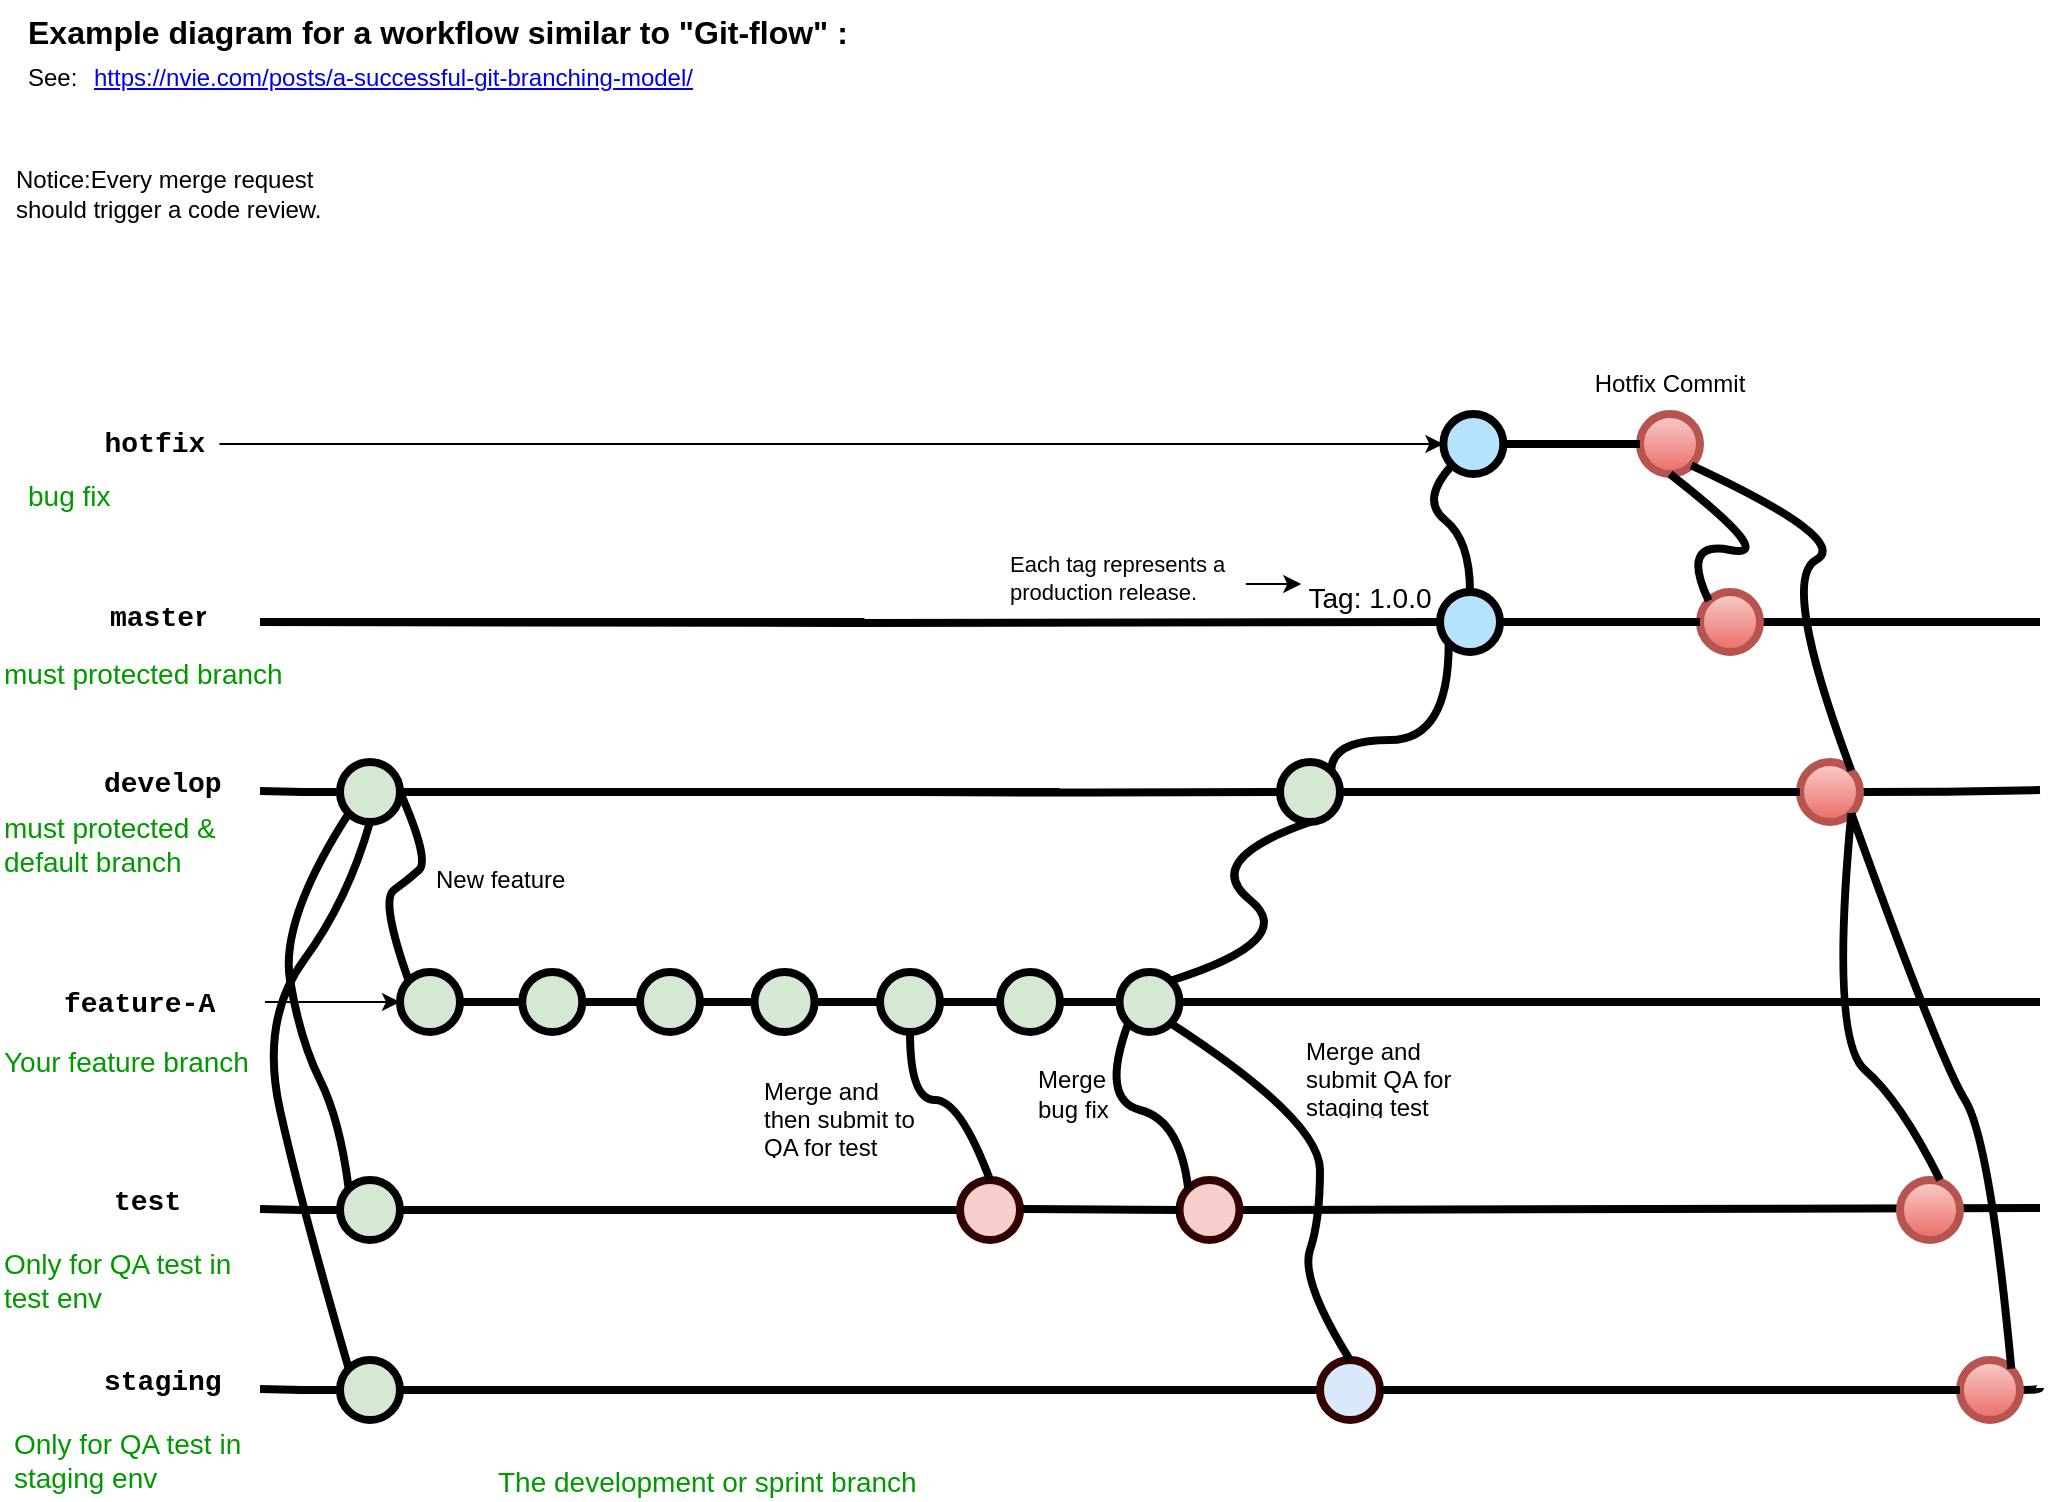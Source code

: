 <mxfile version="15.2.4" type="github">
  <diagram id="yPxyJZ8AM_hMuL3Unpa9" name="complex gitflow">
    <mxGraphModel dx="1377" dy="1564" grid="1" gridSize="10" guides="1" tooltips="1" connect="1" arrows="1" fold="1" page="1" pageScale="1" pageWidth="1100" pageHeight="850" math="0" shadow="0">
      <root>
        <mxCell id="0" />
        <mxCell id="1" parent="0" />
        <mxCell id="uWUnNED6HEl2aK5fdaIb-8" value="" style="edgeStyle=orthogonalEdgeStyle;rounded=0;html=1;jettySize=auto;orthogonalLoop=1;plain-blue;endArrow=none;endFill=0;strokeWidth=4;strokeColor=#000000;entryX=0;entryY=0.5;entryDx=0;entryDy=0;entryPerimeter=0;" parent="1" edge="1">
          <mxGeometry x="292.25" y="211" as="geometry">
            <mxPoint x="452.25" y="211" as="targetPoint" />
            <mxPoint x="150" y="211" as="sourcePoint" />
          </mxGeometry>
        </mxCell>
        <mxCell id="uWUnNED6HEl2aK5fdaIb-80" value="" style="edgeStyle=orthogonalEdgeStyle;curved=1;rounded=0;orthogonalLoop=1;jettySize=auto;html=1;endArrow=none;endFill=0;strokeWidth=4;startArrow=none;" parent="1" source="-v2cMw3LyEbhCpz4ICH8-104" edge="1">
          <mxGeometry relative="1" as="geometry">
            <mxPoint x="1040" y="211" as="targetPoint" />
          </mxGeometry>
        </mxCell>
        <mxCell id="uWUnNED6HEl2aK5fdaIb-11" value="" style="verticalLabelPosition=bottom;verticalAlign=top;html=1;strokeWidth=4;shape=mxgraph.flowchart.on-page_reference;plain-blue;gradientColor=none;strokeColor=#000000;fillColor=#B5E3FE;" parent="1" vertex="1">
          <mxGeometry x="740" y="196" width="30" height="30" as="geometry" />
        </mxCell>
        <mxCell id="uWUnNED6HEl2aK5fdaIb-12" value="" style="edgeStyle=orthogonalEdgeStyle;rounded=0;html=1;jettySize=auto;orthogonalLoop=1;strokeWidth=4;endArrow=none;endFill=0;startArrow=none;" parent="1" edge="1">
          <mxGeometry x="192.25" y="211" as="geometry">
            <mxPoint x="150" y="211" as="sourcePoint" />
            <mxPoint x="262.25" y="211" as="targetPoint" />
          </mxGeometry>
        </mxCell>
        <mxCell id="uWUnNED6HEl2aK5fdaIb-13" value="master" style="text;html=1;strokeColor=none;fillColor=none;align=center;verticalAlign=middle;whiteSpace=wrap;overflow=hidden;fontSize=14;fontStyle=1;fontFamily=Courier New;" parent="1" vertex="1">
          <mxGeometry x="73.63" y="188" width="50" height="42" as="geometry" />
        </mxCell>
        <mxCell id="uWUnNED6HEl2aK5fdaIb-14" style="edgeStyle=orthogonalEdgeStyle;curved=1;rounded=0;html=1;exitX=1;exitY=0.5;exitPerimeter=0;endArrow=none;endFill=0;jettySize=auto;orthogonalLoop=1;strokeWidth=4;fontSize=15;exitDx=0;exitDy=0;entryX=0;entryY=0.5;entryDx=0;entryDy=0;entryPerimeter=0;" parent="1" source="-v2cMw3LyEbhCpz4ICH8-7" edge="1">
          <mxGeometry relative="1" as="geometry">
            <mxPoint x="292.25" y="296" as="sourcePoint" />
            <mxPoint x="549.75" y="296" as="targetPoint" />
          </mxGeometry>
        </mxCell>
        <mxCell id="uWUnNED6HEl2aK5fdaIb-16" style="edgeStyle=orthogonalEdgeStyle;curved=1;rounded=0;html=1;exitX=1;exitY=0.5;exitPerimeter=0;entryX=0;entryY=0.5;entryPerimeter=0;endArrow=none;endFill=0;jettySize=auto;orthogonalLoop=1;strokeWidth=4;fontSize=15;entryDx=0;entryDy=0;" parent="1" target="uWUnNED6HEl2aK5fdaIb-104" edge="1">
          <mxGeometry relative="1" as="geometry">
            <mxPoint x="476.75" y="296" as="sourcePoint" />
            <mxPoint x="549.75" y="296" as="targetPoint" />
          </mxGeometry>
        </mxCell>
        <mxCell id="uWUnNED6HEl2aK5fdaIb-20" value="develop" style="text;html=1;strokeColor=none;fillColor=none;align=left;verticalAlign=middle;whiteSpace=wrap;overflow=hidden;fontSize=14;fontStyle=1;fontFamily=Courier New;" parent="1" vertex="1">
          <mxGeometry x="70" y="281" width="70" height="20" as="geometry" />
        </mxCell>
        <mxCell id="uWUnNED6HEl2aK5fdaIb-81" value="" style="edgeStyle=orthogonalEdgeStyle;rounded=0;orthogonalLoop=1;jettySize=auto;html=1;endArrow=none;endFill=0;strokeWidth=4;startArrow=none;" parent="1" source="-v2cMw3LyEbhCpz4ICH8-56" edge="1">
          <mxGeometry relative="1" as="geometry">
            <mxPoint x="1040" y="401" as="targetPoint" />
          </mxGeometry>
        </mxCell>
        <mxCell id="uWUnNED6HEl2aK5fdaIb-82" value="" style="verticalLabelPosition=bottom;verticalAlign=top;html=1;strokeWidth=4;shape=mxgraph.flowchart.on-page_reference;plain-purple;gradientColor=none;strokeColor=#000000;fillColor=#D5E8D4;" parent="1" vertex="1">
          <mxGeometry x="220" y="386" width="30" height="30" as="geometry" />
        </mxCell>
        <mxCell id="uWUnNED6HEl2aK5fdaIb-86" value="feature-A" style="text;html=1;strokeColor=none;fillColor=none;align=left;verticalAlign=middle;whiteSpace=wrap;overflow=hidden;fontSize=14;fontStyle=1;fontFamily=Courier New;" parent="1" vertex="1">
          <mxGeometry x="50" y="391" width="102.5" height="20" as="geometry" />
        </mxCell>
        <mxCell id="uWUnNED6HEl2aK5fdaIb-87" value="The development or sprint branch" style="text;html=1;strokeColor=none;fillColor=none;align=left;verticalAlign=middle;whiteSpace=wrap;overflow=hidden;fontSize=14;fontStyle=0;fontColor=#009900;" parent="1" vertex="1">
          <mxGeometry x="267.25" y="630" width="240" height="20" as="geometry" />
        </mxCell>
        <mxCell id="uWUnNED6HEl2aK5fdaIb-88" value="Your feature branch" style="text;html=1;strokeColor=none;fillColor=none;align=left;verticalAlign=middle;whiteSpace=wrap;overflow=hidden;fontSize=14;fontStyle=0;fontColor=#009900;" parent="1" vertex="1">
          <mxGeometry x="20" y="420" width="140" height="20" as="geometry" />
        </mxCell>
        <mxCell id="uWUnNED6HEl2aK5fdaIb-91" value="" style="endArrow=classic;html=1;strokeWidth=1;fontFamily=Courier New;fontColor=#009900;" parent="1" edge="1" source="uWUnNED6HEl2aK5fdaIb-86">
          <mxGeometry width="50" height="50" relative="1" as="geometry">
            <mxPoint x="306.75" y="454.5" as="sourcePoint" />
            <mxPoint x="220" y="401" as="targetPoint" />
          </mxGeometry>
        </mxCell>
        <mxCell id="uWUnNED6HEl2aK5fdaIb-107" value="" style="edgeStyle=orthogonalEdgeStyle;curved=1;rounded=0;orthogonalLoop=1;jettySize=auto;html=1;endArrow=none;endFill=0;strokeWidth=4;fontFamily=Courier New;fontColor=#009900;" parent="1" source="uWUnNED6HEl2aK5fdaIb-104" edge="1">
          <mxGeometry relative="1" as="geometry">
            <mxPoint x="786.75" y="296" as="targetPoint" />
          </mxGeometry>
        </mxCell>
        <mxCell id="fSnZ5vnYTslC5NarKmr_-9" value="" style="edgeStyle=orthogonalEdgeStyle;rounded=0;orthogonalLoop=1;jettySize=auto;html=1;fontSize=12;fontColor=#000000;entryX=0;entryY=0.5;entryDx=0;entryDy=0;" parent="1" source="fSnZ5vnYTslC5NarKmr_-8" edge="1">
          <mxGeometry relative="1" as="geometry">
            <mxPoint x="670.63" y="192" as="targetPoint" />
            <Array as="points">
              <mxPoint x="650.63" y="192" />
              <mxPoint x="650.63" y="192" />
            </Array>
          </mxGeometry>
        </mxCell>
        <mxCell id="fSnZ5vnYTslC5NarKmr_-8" value="&lt;span style=&quot;text-align: center; font-size: 11px;&quot;&gt;Each tag represents a production release.&lt;/span&gt;" style="text;html=1;strokeColor=none;fillColor=none;align=left;verticalAlign=middle;whiteSpace=wrap;overflow=hidden;fontSize=11;fontStyle=0;fontColor=#000000;" parent="1" vertex="1">
          <mxGeometry x="522.88" y="170" width="120" height="38" as="geometry" />
        </mxCell>
        <UserObject label="Example diagram for a workflow similar to &quot;Git-flow&quot; :" link="https://nvie.com/posts/a-successful-git-branching-model/" id="9hBKPDzoitwpIBdzFDQ7-2">
          <mxCell style="text;whiteSpace=wrap;html=1;fontStyle=1;fontSize=16;" parent="1" vertex="1">
            <mxGeometry x="32.25" y="-100" width="427.75" height="20" as="geometry" />
          </mxCell>
        </UserObject>
        <UserObject label="&lt;a href=&quot;https://nvie.com/posts/a-successful-git-branching-model/&quot;&gt;https://nvie.com/posts/a-successful-git-branching-model/&lt;/a&gt;" link="https://nvie.com/posts/a-successful-git-branching-model/" id="9hBKPDzoitwpIBdzFDQ7-3">
          <mxCell style="text;whiteSpace=wrap;html=1;" parent="1" vertex="1">
            <mxGeometry x="65" y="-75" width="355" height="20" as="geometry" />
          </mxCell>
        </UserObject>
        <UserObject label="See:" link="https://nvie.com/posts/a-successful-git-branching-model/" id="9hBKPDzoitwpIBdzFDQ7-7">
          <mxCell style="text;whiteSpace=wrap;html=1;" parent="1" vertex="1">
            <mxGeometry x="32.25" y="-75" width="32.75" height="20" as="geometry" />
          </mxCell>
        </UserObject>
        <mxCell id="9hBKPDzoitwpIBdzFDQ7-15" value="&lt;span style=&quot;text-align: center&quot;&gt;Notice:Every merge request should trigger a code review.&lt;br&gt;&lt;/span&gt;" style="text;html=1;strokeColor=none;fillColor=none;align=left;verticalAlign=middle;whiteSpace=wrap;overflow=hidden;fontSize=12;fontStyle=0;fontColor=#000000;" parent="1" vertex="1">
          <mxGeometry x="26.13" y="-44" width="167.75" height="81" as="geometry" />
        </mxCell>
        <mxCell id="9hBKPDzoitwpIBdzFDQ7-21" value="" style="edgeStyle=orthogonalEdgeStyle;rounded=0;orthogonalLoop=1;jettySize=auto;html=1;fontSize=15;endArrow=none;endFill=0;strokeWidth=4;entryX=0;entryY=0.5;entryDx=0;entryDy=0;entryPerimeter=0;" parent="1" target="uWUnNED6HEl2aK5fdaIb-11" edge="1">
          <mxGeometry relative="1" as="geometry">
            <mxPoint x="560.25" y="211" as="targetPoint" />
            <mxPoint x="150" y="211" as="sourcePoint" />
          </mxGeometry>
        </mxCell>
        <mxCell id="-v2cMw3LyEbhCpz4ICH8-1" value="must protected branch" style="text;html=1;strokeColor=none;fillColor=none;align=left;verticalAlign=middle;whiteSpace=wrap;overflow=hidden;fontSize=14;fontStyle=0;fontColor=#009900;" vertex="1" parent="1">
          <mxGeometry x="20" y="226" width="150" height="20" as="geometry" />
        </mxCell>
        <mxCell id="-v2cMw3LyEbhCpz4ICH8-3" value="must protected &amp;amp; default branch" style="text;html=1;strokeColor=none;fillColor=none;align=left;verticalAlign=middle;whiteSpace=wrap;overflow=hidden;fontSize=14;fontStyle=0;fontColor=#009900;" vertex="1" parent="1">
          <mxGeometry x="20" y="302" width="120" height="39" as="geometry" />
        </mxCell>
        <mxCell id="-v2cMw3LyEbhCpz4ICH8-7" value="" style="verticalLabelPosition=bottom;verticalAlign=top;html=1;strokeWidth=4;shape=mxgraph.flowchart.on-page_reference;plain-purple;gradientColor=none;strokeColor=#000000;fillColor=#D5E8D4;" vertex="1" parent="1">
          <mxGeometry x="190" y="281" width="30" height="30" as="geometry" />
        </mxCell>
        <mxCell id="-v2cMw3LyEbhCpz4ICH8-8" value="" style="edgeStyle=orthogonalEdgeStyle;rounded=0;html=1;jettySize=auto;orthogonalLoop=1;strokeWidth=4;endArrow=none;endFill=0;" edge="1" parent="1" target="-v2cMw3LyEbhCpz4ICH8-7">
          <mxGeometry x="192.25" y="295.5" as="geometry">
            <mxPoint x="150" y="295.5" as="sourcePoint" />
            <mxPoint x="262.25" y="295.5" as="targetPoint" />
          </mxGeometry>
        </mxCell>
        <mxCell id="-v2cMw3LyEbhCpz4ICH8-13" style="edgeStyle=orthogonalEdgeStyle;curved=1;rounded=0;html=1;exitX=1;exitY=0.5;exitPerimeter=0;endArrow=none;endFill=0;jettySize=auto;orthogonalLoop=1;strokeWidth=4;fontSize=15;exitDx=0;exitDy=0;entryX=0;entryY=0.5;entryDx=0;entryDy=0;entryPerimeter=0;" edge="1" parent="1" source="-v2cMw3LyEbhCpz4ICH8-23" target="-v2cMw3LyEbhCpz4ICH8-17">
          <mxGeometry relative="1" as="geometry">
            <mxPoint x="292.25" y="505" as="sourcePoint" />
            <mxPoint x="446.75" y="505" as="targetPoint" />
          </mxGeometry>
        </mxCell>
        <mxCell id="-v2cMw3LyEbhCpz4ICH8-15" style="edgeStyle=orthogonalEdgeStyle;curved=1;rounded=0;html=1;exitX=1;exitY=0.5;exitPerimeter=0;entryX=0;entryY=0.5;entryPerimeter=0;endArrow=none;endFill=0;jettySize=auto;orthogonalLoop=1;strokeWidth=4;fontSize=15;" edge="1" parent="1" target="-v2cMw3LyEbhCpz4ICH8-17">
          <mxGeometry relative="1" as="geometry">
            <mxPoint x="476.75" y="505" as="sourcePoint" />
          </mxGeometry>
        </mxCell>
        <mxCell id="-v2cMw3LyEbhCpz4ICH8-17" value="" style="verticalLabelPosition=bottom;verticalAlign=top;html=1;strokeWidth=4;shape=mxgraph.flowchart.on-page_reference;strokeColor=#330000;fillColor=#f8cecc;" vertex="1" parent="1">
          <mxGeometry x="500" y="490" width="30" height="30" as="geometry" />
        </mxCell>
        <mxCell id="-v2cMw3LyEbhCpz4ICH8-18" value="test" style="text;html=1;strokeColor=none;fillColor=none;align=left;verticalAlign=middle;whiteSpace=wrap;overflow=hidden;fontSize=14;fontStyle=1;fontFamily=Courier New;" vertex="1" parent="1">
          <mxGeometry x="75" y="490" width="70" height="20" as="geometry" />
        </mxCell>
        <mxCell id="-v2cMw3LyEbhCpz4ICH8-23" value="" style="verticalLabelPosition=bottom;verticalAlign=top;html=1;strokeWidth=4;shape=mxgraph.flowchart.on-page_reference;plain-purple;gradientColor=none;strokeColor=#000000;fillColor=#D5E8D4;" vertex="1" parent="1">
          <mxGeometry x="190" y="490" width="30" height="30" as="geometry" />
        </mxCell>
        <mxCell id="-v2cMw3LyEbhCpz4ICH8-24" value="" style="edgeStyle=orthogonalEdgeStyle;rounded=0;html=1;jettySize=auto;orthogonalLoop=1;strokeWidth=4;endArrow=none;endFill=0;" edge="1" parent="1" target="-v2cMw3LyEbhCpz4ICH8-23">
          <mxGeometry x="192.25" y="504.5" as="geometry">
            <mxPoint x="150" y="504.5" as="sourcePoint" />
            <mxPoint x="262.25" y="504.5" as="targetPoint" />
          </mxGeometry>
        </mxCell>
        <mxCell id="-v2cMw3LyEbhCpz4ICH8-25" style="edgeStyle=orthogonalEdgeStyle;curved=1;rounded=0;html=1;exitX=1;exitY=0.5;exitPerimeter=0;endArrow=none;endFill=0;jettySize=auto;orthogonalLoop=1;strokeWidth=4;fontSize=15;exitDx=0;exitDy=0;" edge="1" parent="1" source="-v2cMw3LyEbhCpz4ICH8-35" target="-v2cMw3LyEbhCpz4ICH8-29">
          <mxGeometry relative="1" as="geometry">
            <mxPoint x="292.25" y="595" as="sourcePoint" />
            <mxPoint x="446.75" y="595" as="targetPoint" />
          </mxGeometry>
        </mxCell>
        <mxCell id="-v2cMw3LyEbhCpz4ICH8-30" value="staging" style="text;html=1;strokeColor=none;fillColor=none;align=left;verticalAlign=middle;whiteSpace=wrap;overflow=hidden;fontSize=14;fontStyle=1;fontFamily=Courier New;" vertex="1" parent="1">
          <mxGeometry x="70" y="580" width="70" height="20" as="geometry" />
        </mxCell>
        <mxCell id="-v2cMw3LyEbhCpz4ICH8-35" value="" style="verticalLabelPosition=bottom;verticalAlign=top;html=1;strokeWidth=4;shape=mxgraph.flowchart.on-page_reference;plain-purple;gradientColor=none;strokeColor=#000000;fillColor=#D5E8D4;" vertex="1" parent="1">
          <mxGeometry x="190" y="580" width="30" height="30" as="geometry" />
        </mxCell>
        <mxCell id="-v2cMw3LyEbhCpz4ICH8-36" value="" style="edgeStyle=orthogonalEdgeStyle;rounded=0;html=1;jettySize=auto;orthogonalLoop=1;strokeWidth=4;endArrow=none;endFill=0;" edge="1" parent="1" target="-v2cMw3LyEbhCpz4ICH8-35">
          <mxGeometry x="192.25" y="594.5" as="geometry">
            <mxPoint x="150" y="594.5" as="sourcePoint" />
            <mxPoint x="262.25" y="594.5" as="targetPoint" />
          </mxGeometry>
        </mxCell>
        <mxCell id="-v2cMw3LyEbhCpz4ICH8-37" value="" style="verticalLabelPosition=bottom;verticalAlign=top;html=1;strokeWidth=4;shape=mxgraph.flowchart.on-page_reference;plain-purple;gradientColor=none;strokeColor=#000000;fillColor=#D5E8D4;" vertex="1" parent="1">
          <mxGeometry x="281.13" y="386" width="30" height="30" as="geometry" />
        </mxCell>
        <mxCell id="-v2cMw3LyEbhCpz4ICH8-38" value="" style="edgeStyle=orthogonalEdgeStyle;rounded=0;orthogonalLoop=1;jettySize=auto;html=1;endArrow=none;endFill=0;strokeWidth=4;" edge="1" parent="1" source="uWUnNED6HEl2aK5fdaIb-82" target="-v2cMw3LyEbhCpz4ICH8-37">
          <mxGeometry relative="1" as="geometry">
            <mxPoint x="250" y="401" as="sourcePoint" />
            <mxPoint x="626.8" y="440" as="targetPoint" />
          </mxGeometry>
        </mxCell>
        <mxCell id="uWUnNED6HEl2aK5fdaIb-69" value="" style="verticalLabelPosition=bottom;verticalAlign=top;html=1;strokeWidth=4;shape=mxgraph.flowchart.on-page_reference;plain-purple;gradientColor=none;strokeColor=#000000;fillColor=#D5E8D4;" parent="1" vertex="1">
          <mxGeometry x="340" y="386" width="30" height="30" as="geometry" />
        </mxCell>
        <mxCell id="-v2cMw3LyEbhCpz4ICH8-39" value="" style="edgeStyle=orthogonalEdgeStyle;rounded=0;orthogonalLoop=1;jettySize=auto;html=1;endArrow=none;endFill=0;strokeWidth=4;startArrow=none;" edge="1" parent="1" source="-v2cMw3LyEbhCpz4ICH8-37" target="uWUnNED6HEl2aK5fdaIb-69">
          <mxGeometry relative="1" as="geometry">
            <mxPoint x="311.13" y="401" as="sourcePoint" />
            <mxPoint x="626.8" y="440" as="targetPoint" />
          </mxGeometry>
        </mxCell>
        <mxCell id="uWUnNED6HEl2aK5fdaIb-70" value="" style="verticalLabelPosition=bottom;verticalAlign=top;html=1;strokeWidth=4;shape=mxgraph.flowchart.on-page_reference;plain-purple;gradientColor=none;strokeColor=#000000;fillColor=#D5E8D4;" parent="1" vertex="1">
          <mxGeometry x="397.25" y="386" width="30" height="30" as="geometry" />
        </mxCell>
        <mxCell id="-v2cMw3LyEbhCpz4ICH8-40" value="" style="edgeStyle=orthogonalEdgeStyle;rounded=0;orthogonalLoop=1;jettySize=auto;html=1;endArrow=none;endFill=0;strokeWidth=4;startArrow=none;" edge="1" parent="1" source="uWUnNED6HEl2aK5fdaIb-69" target="uWUnNED6HEl2aK5fdaIb-70">
          <mxGeometry relative="1" as="geometry">
            <mxPoint x="370" y="401" as="sourcePoint" />
            <mxPoint x="626.8" y="440" as="targetPoint" />
          </mxGeometry>
        </mxCell>
        <mxCell id="-v2cMw3LyEbhCpz4ICH8-41" value="" style="verticalLabelPosition=bottom;verticalAlign=top;html=1;strokeWidth=4;shape=mxgraph.flowchart.on-page_reference;plain-purple;gradientColor=none;strokeColor=#000000;fillColor=#D5E8D4;" vertex="1" parent="1">
          <mxGeometry x="460" y="386" width="30" height="30" as="geometry" />
        </mxCell>
        <mxCell id="-v2cMw3LyEbhCpz4ICH8-42" value="" style="edgeStyle=orthogonalEdgeStyle;rounded=0;orthogonalLoop=1;jettySize=auto;html=1;endArrow=none;endFill=0;strokeWidth=4;startArrow=none;" edge="1" parent="1" source="uWUnNED6HEl2aK5fdaIb-70" target="-v2cMw3LyEbhCpz4ICH8-41">
          <mxGeometry relative="1" as="geometry">
            <mxPoint x="427.25" y="401" as="sourcePoint" />
            <mxPoint x="626.8" y="440" as="targetPoint" />
          </mxGeometry>
        </mxCell>
        <mxCell id="-v2cMw3LyEbhCpz4ICH8-43" value="Only for QA test in &lt;br&gt;test env&amp;nbsp;" style="text;html=1;strokeColor=none;fillColor=none;align=left;verticalAlign=middle;whiteSpace=wrap;overflow=hidden;fontSize=14;fontStyle=0;fontColor=#009900;" vertex="1" parent="1">
          <mxGeometry x="20" y="520" width="120" height="40" as="geometry" />
        </mxCell>
        <mxCell id="-v2cMw3LyEbhCpz4ICH8-44" value="Only for QA test in &lt;br&gt;staging env&amp;nbsp;" style="text;html=1;strokeColor=none;fillColor=none;align=left;verticalAlign=middle;whiteSpace=wrap;overflow=hidden;fontSize=14;fontStyle=0;fontColor=#009900;" vertex="1" parent="1">
          <mxGeometry x="25" y="610" width="120" height="40" as="geometry" />
        </mxCell>
        <mxCell id="-v2cMw3LyEbhCpz4ICH8-46" value="&lt;span style=&quot;text-align: center&quot;&gt;Merge and then submit to QA for test&lt;br&gt;&lt;/span&gt;" style="text;html=1;strokeColor=none;fillColor=none;align=left;verticalAlign=middle;whiteSpace=wrap;overflow=hidden;fontSize=12;fontStyle=0;fontColor=#000000;" vertex="1" parent="1">
          <mxGeometry x="400" y="436" width="82.25" height="44" as="geometry" />
        </mxCell>
        <mxCell id="-v2cMw3LyEbhCpz4ICH8-49" value="" style="curved=1;endArrow=none;html=1;strokeWidth=4;exitX=0.5;exitY=1;exitDx=0;exitDy=0;exitPerimeter=0;entryX=0.145;entryY=0.145;entryDx=0;entryDy=0;entryPerimeter=0;endFill=0;" edge="1" parent="1" source="-v2cMw3LyEbhCpz4ICH8-7" target="-v2cMw3LyEbhCpz4ICH8-35">
          <mxGeometry width="50" height="50" relative="1" as="geometry">
            <mxPoint x="520" y="430" as="sourcePoint" />
            <mxPoint x="570" y="380" as="targetPoint" />
            <Array as="points">
              <mxPoint x="194" y="350" />
              <mxPoint x="150" y="410" />
              <mxPoint x="170" y="500" />
            </Array>
          </mxGeometry>
        </mxCell>
        <mxCell id="-v2cMw3LyEbhCpz4ICH8-50" value="" style="curved=1;endArrow=none;html=1;strokeWidth=4;exitX=0.145;exitY=0.855;exitDx=0;exitDy=0;exitPerimeter=0;entryX=0.145;entryY=0.145;entryDx=0;entryDy=0;entryPerimeter=0;endFill=0;" edge="1" parent="1" source="-v2cMw3LyEbhCpz4ICH8-7" target="-v2cMw3LyEbhCpz4ICH8-23">
          <mxGeometry width="50" height="50" relative="1" as="geometry">
            <mxPoint x="207.5" y="216.65" as="sourcePoint" />
            <mxPoint x="196.85" y="490.0" as="targetPoint" />
            <Array as="points">
              <mxPoint x="160" y="360" />
              <mxPoint x="170" y="420" />
              <mxPoint x="190" y="460" />
            </Array>
          </mxGeometry>
        </mxCell>
        <mxCell id="-v2cMw3LyEbhCpz4ICH8-51" value="" style="curved=1;endArrow=none;html=1;strokeWidth=4;exitX=1;exitY=0.5;exitDx=0;exitDy=0;exitPerimeter=0;entryX=0.145;entryY=0.145;entryDx=0;entryDy=0;entryPerimeter=0;endFill=0;" edge="1" parent="1" source="-v2cMw3LyEbhCpz4ICH8-7" target="uWUnNED6HEl2aK5fdaIb-82">
          <mxGeometry width="50" height="50" relative="1" as="geometry">
            <mxPoint x="204.35" y="316.65" as="sourcePoint" />
            <mxPoint x="204.35" y="504.35" as="targetPoint" />
            <Array as="points">
              <mxPoint x="235" y="330" />
              <mxPoint x="224" y="340" />
              <mxPoint x="210" y="350" />
            </Array>
          </mxGeometry>
        </mxCell>
        <mxCell id="-v2cMw3LyEbhCpz4ICH8-52" value="&lt;span style=&quot;text-align: center&quot;&gt;New feature&lt;br&gt;&lt;/span&gt;" style="text;html=1;strokeColor=none;fillColor=none;align=left;verticalAlign=middle;whiteSpace=wrap;overflow=hidden;fontSize=12;fontStyle=0;fontColor=#000000;" vertex="1" parent="1">
          <mxGeometry x="236.13" y="318" width="82.25" height="44" as="geometry" />
        </mxCell>
        <mxCell id="-v2cMw3LyEbhCpz4ICH8-53" value="" style="verticalLabelPosition=bottom;verticalAlign=top;html=1;strokeWidth=4;shape=mxgraph.flowchart.on-page_reference;plain-purple;gradientColor=none;strokeColor=#000000;fillColor=#D5E8D4;" vertex="1" parent="1">
          <mxGeometry x="520" y="386" width="30" height="30" as="geometry" />
        </mxCell>
        <mxCell id="-v2cMw3LyEbhCpz4ICH8-54" value="" style="edgeStyle=orthogonalEdgeStyle;rounded=0;orthogonalLoop=1;jettySize=auto;html=1;endArrow=none;endFill=0;strokeWidth=4;startArrow=none;" edge="1" parent="1" source="-v2cMw3LyEbhCpz4ICH8-41" target="-v2cMw3LyEbhCpz4ICH8-53">
          <mxGeometry relative="1" as="geometry">
            <mxPoint x="490" y="401" as="sourcePoint" />
            <mxPoint x="626.8" y="440" as="targetPoint" />
          </mxGeometry>
        </mxCell>
        <mxCell id="-v2cMw3LyEbhCpz4ICH8-56" value="" style="verticalLabelPosition=bottom;verticalAlign=top;html=1;strokeWidth=4;shape=mxgraph.flowchart.on-page_reference;plain-purple;gradientColor=none;strokeColor=#000000;fillColor=#D5E8D4;" vertex="1" parent="1">
          <mxGeometry x="579.75" y="386" width="30" height="30" as="geometry" />
        </mxCell>
        <mxCell id="-v2cMw3LyEbhCpz4ICH8-57" value="" style="edgeStyle=orthogonalEdgeStyle;rounded=0;orthogonalLoop=1;jettySize=auto;html=1;endArrow=none;endFill=0;strokeWidth=4;startArrow=none;" edge="1" parent="1" source="-v2cMw3LyEbhCpz4ICH8-53" target="-v2cMw3LyEbhCpz4ICH8-56">
          <mxGeometry relative="1" as="geometry">
            <mxPoint x="550" y="401" as="sourcePoint" />
            <mxPoint x="827.3" y="470" as="targetPoint" />
          </mxGeometry>
        </mxCell>
        <mxCell id="-v2cMw3LyEbhCpz4ICH8-60" style="edgeStyle=orthogonalEdgeStyle;curved=1;rounded=0;html=1;exitX=1;exitY=0.5;exitPerimeter=0;endArrow=none;endFill=0;jettySize=auto;orthogonalLoop=1;strokeWidth=4;fontSize=15;exitDx=0;exitDy=0;startArrow=none;" edge="1" parent="1" source="-v2cMw3LyEbhCpz4ICH8-61">
          <mxGeometry relative="1" as="geometry">
            <mxPoint x="531.5" y="504.5" as="sourcePoint" />
            <mxPoint x="1040" y="504" as="targetPoint" />
          </mxGeometry>
        </mxCell>
        <mxCell id="-v2cMw3LyEbhCpz4ICH8-61" value="" style="verticalLabelPosition=bottom;verticalAlign=top;html=1;strokeWidth=4;shape=mxgraph.flowchart.on-page_reference;strokeColor=#330000;fillColor=#f8cecc;" vertex="1" parent="1">
          <mxGeometry x="609.75" y="490" width="30" height="30" as="geometry" />
        </mxCell>
        <mxCell id="-v2cMw3LyEbhCpz4ICH8-62" value="" style="edgeStyle=orthogonalEdgeStyle;curved=1;rounded=0;html=1;exitX=1;exitY=0.5;exitPerimeter=0;endArrow=none;endFill=0;jettySize=auto;orthogonalLoop=1;strokeWidth=4;fontSize=15;exitDx=0;exitDy=0;entryX=0;entryY=0.5;entryDx=0;entryDy=0;entryPerimeter=0;" edge="1" parent="1" target="-v2cMw3LyEbhCpz4ICH8-61">
          <mxGeometry relative="1" as="geometry">
            <mxPoint x="531.5" y="504.5" as="sourcePoint" />
            <mxPoint x="861.25" y="504.5" as="targetPoint" />
          </mxGeometry>
        </mxCell>
        <mxCell id="-v2cMw3LyEbhCpz4ICH8-64" value="" style="curved=1;endArrow=none;html=1;strokeWidth=4;exitX=0.5;exitY=1;exitDx=0;exitDy=0;exitPerimeter=0;entryX=0.5;entryY=0;entryDx=0;entryDy=0;entryPerimeter=0;endFill=0;" edge="1" parent="1" source="-v2cMw3LyEbhCpz4ICH8-41" target="-v2cMw3LyEbhCpz4ICH8-17">
          <mxGeometry width="50" height="50" relative="1" as="geometry">
            <mxPoint x="230" y="306" as="sourcePoint" />
            <mxPoint x="520" y="500" as="targetPoint" />
            <Array as="points">
              <mxPoint x="475" y="450" />
              <mxPoint x="500" y="450" />
            </Array>
          </mxGeometry>
        </mxCell>
        <mxCell id="-v2cMw3LyEbhCpz4ICH8-66" value="" style="curved=1;endArrow=none;html=1;strokeWidth=4;exitX=0.145;exitY=0.855;exitDx=0;exitDy=0;exitPerimeter=0;entryX=0.145;entryY=0.145;entryDx=0;entryDy=0;entryPerimeter=0;endFill=0;" edge="1" parent="1" source="-v2cMw3LyEbhCpz4ICH8-56" target="-v2cMw3LyEbhCpz4ICH8-61">
          <mxGeometry width="50" height="50" relative="1" as="geometry">
            <mxPoint x="485" y="426" as="sourcePoint" />
            <mxPoint x="525" y="500" as="targetPoint" />
            <Array as="points">
              <mxPoint x="570" y="450" />
              <mxPoint x="610" y="460" />
            </Array>
          </mxGeometry>
        </mxCell>
        <mxCell id="-v2cMw3LyEbhCpz4ICH8-67" value="&lt;span style=&quot;text-align: center&quot;&gt;Merge bug fix&lt;br&gt;&lt;/span&gt;" style="text;html=1;strokeColor=none;fillColor=none;align=left;verticalAlign=middle;whiteSpace=wrap;overflow=hidden;fontSize=12;fontStyle=0;fontColor=#000000;" vertex="1" parent="1">
          <mxGeometry x="537.25" y="425" width="42.5" height="44" as="geometry" />
        </mxCell>
        <mxCell id="-v2cMw3LyEbhCpz4ICH8-72" style="edgeStyle=orthogonalEdgeStyle;curved=1;rounded=0;html=1;exitX=1;exitY=0.5;exitPerimeter=0;endArrow=none;endFill=0;jettySize=auto;orthogonalLoop=1;strokeWidth=4;fontSize=15;exitDx=0;exitDy=0;startArrow=none;" edge="1" parent="1" source="-v2cMw3LyEbhCpz4ICH8-110">
          <mxGeometry relative="1" as="geometry">
            <mxPoint x="579.75" y="594.5" as="sourcePoint" />
            <mxPoint x="1040" y="594" as="targetPoint" />
          </mxGeometry>
        </mxCell>
        <mxCell id="-v2cMw3LyEbhCpz4ICH8-29" value="" style="verticalLabelPosition=bottom;verticalAlign=top;html=1;strokeWidth=4;shape=mxgraph.flowchart.on-page_reference;strokeColor=#330000;fillColor=#dae8fc;" vertex="1" parent="1">
          <mxGeometry x="680" y="580" width="30" height="30" as="geometry" />
        </mxCell>
        <mxCell id="-v2cMw3LyEbhCpz4ICH8-74" value="" style="curved=1;endArrow=none;html=1;strokeWidth=4;exitX=0.855;exitY=0.855;exitDx=0;exitDy=0;exitPerimeter=0;entryX=0.5;entryY=0;entryDx=0;entryDy=0;entryPerimeter=0;endFill=0;" edge="1" parent="1" source="-v2cMw3LyEbhCpz4ICH8-56" target="-v2cMw3LyEbhCpz4ICH8-29">
          <mxGeometry width="50" height="50" relative="1" as="geometry">
            <mxPoint x="594.1" y="421.65" as="sourcePoint" />
            <mxPoint x="624.1" y="504.35" as="targetPoint" />
            <Array as="points">
              <mxPoint x="680" y="460" />
              <mxPoint x="680" y="510" />
              <mxPoint x="670" y="540" />
            </Array>
          </mxGeometry>
        </mxCell>
        <mxCell id="-v2cMw3LyEbhCpz4ICH8-75" value="&lt;span style=&quot;text-align: center&quot;&gt;Merge and submit QA for staging test&lt;br&gt;&lt;/span&gt;" style="text;html=1;strokeColor=none;fillColor=none;align=left;verticalAlign=middle;whiteSpace=wrap;overflow=hidden;fontSize=12;fontStyle=0;fontColor=#000000;" vertex="1" parent="1">
          <mxGeometry x="670.63" y="416" width="82.25" height="44" as="geometry" />
        </mxCell>
        <mxCell id="-v2cMw3LyEbhCpz4ICH8-80" value="" style="edgeStyle=orthogonalEdgeStyle;curved=1;rounded=0;orthogonalLoop=1;jettySize=auto;html=1;endArrow=none;endFill=0;strokeWidth=4;startArrow=none;" edge="1" parent="1" source="-v2cMw3LyEbhCpz4ICH8-107">
          <mxGeometry relative="1" as="geometry">
            <mxPoint x="1040" y="295" as="targetPoint" />
            <mxPoint x="580" y="295.5" as="sourcePoint" />
          </mxGeometry>
        </mxCell>
        <mxCell id="uWUnNED6HEl2aK5fdaIb-104" value="" style="verticalLabelPosition=bottom;verticalAlign=top;html=1;strokeWidth=4;shape=mxgraph.flowchart.on-page_reference;plain-purple;gradientColor=none;strokeColor=#000000;fillColor=#D5E8D4;" parent="1" vertex="1">
          <mxGeometry x="660" y="281" width="30" height="30" as="geometry" />
        </mxCell>
        <mxCell id="-v2cMw3LyEbhCpz4ICH8-82" value="" style="curved=1;endArrow=none;html=1;strokeWidth=4;exitX=0.855;exitY=0.145;exitDx=0;exitDy=0;exitPerimeter=0;entryX=0.5;entryY=1;entryDx=0;entryDy=0;entryPerimeter=0;endFill=0;" edge="1" parent="1" source="-v2cMw3LyEbhCpz4ICH8-56" target="uWUnNED6HEl2aK5fdaIb-104">
          <mxGeometry width="50" height="50" relative="1" as="geometry">
            <mxPoint x="609.75" y="311.0" as="sourcePoint" />
            <mxPoint x="639.75" y="393.7" as="targetPoint" />
            <Array as="points">
              <mxPoint x="670" y="370" />
              <mxPoint x="620" y="330" />
            </Array>
          </mxGeometry>
        </mxCell>
        <mxCell id="-v2cMw3LyEbhCpz4ICH8-84" value="Tag: 1.0.0" style="text;html=1;strokeColor=none;fillColor=none;align=center;verticalAlign=middle;whiteSpace=wrap;overflow=hidden;fontSize=14;" vertex="1" parent="1">
          <mxGeometry x="670" y="188" width="70" height="20" as="geometry" />
        </mxCell>
        <mxCell id="-v2cMw3LyEbhCpz4ICH8-85" style="edgeStyle=orthogonalEdgeStyle;curved=1;rounded=0;orthogonalLoop=1;jettySize=auto;html=1;entryX=0.145;entryY=0.855;entryDx=0;entryDy=0;entryPerimeter=0;endArrow=none;endFill=0;strokeWidth=4;fontFamily=Courier New;fontColor=#009900;exitX=0.855;exitY=0.145;exitDx=0;exitDy=0;exitPerimeter=0;" edge="1" parent="1" source="uWUnNED6HEl2aK5fdaIb-104" target="uWUnNED6HEl2aK5fdaIb-11">
          <mxGeometry relative="1" as="geometry">
            <mxPoint x="680" y="295" as="sourcePoint" />
            <mxPoint x="733.98" y="210" as="targetPoint" />
            <Array as="points">
              <mxPoint x="686" y="270" />
              <mxPoint x="744" y="270" />
            </Array>
          </mxGeometry>
        </mxCell>
        <mxCell id="-v2cMw3LyEbhCpz4ICH8-88" value="Hotfix Commit" style="text;html=1;strokeColor=none;fillColor=none;align=center;verticalAlign=middle;whiteSpace=wrap;overflow=hidden;" vertex="1" parent="1">
          <mxGeometry x="815" y="77" width="80" height="30" as="geometry" />
        </mxCell>
        <mxCell id="-v2cMw3LyEbhCpz4ICH8-91" value="" style="verticalLabelPosition=bottom;verticalAlign=top;html=1;strokeWidth=4;shape=mxgraph.flowchart.on-page_reference;plain-blue;gradientColor=none;strokeColor=#000000;fillColor=#B5E3FE;" vertex="1" parent="1">
          <mxGeometry x="741.68" y="107" width="30" height="30" as="geometry" />
        </mxCell>
        <mxCell id="-v2cMw3LyEbhCpz4ICH8-122" value="" style="edgeStyle=orthogonalEdgeStyle;rounded=0;orthogonalLoop=1;jettySize=auto;html=1;endArrow=classic;endFill=1;strokeWidth=1;entryX=0;entryY=0.5;entryDx=0;entryDy=0;entryPerimeter=0;" edge="1" parent="1" source="-v2cMw3LyEbhCpz4ICH8-93" target="-v2cMw3LyEbhCpz4ICH8-91">
          <mxGeometry relative="1" as="geometry">
            <Array as="points">
              <mxPoint x="130" y="122" />
            </Array>
          </mxGeometry>
        </mxCell>
        <mxCell id="-v2cMw3LyEbhCpz4ICH8-93" value="hotfix" style="text;html=1;strokeColor=none;fillColor=none;align=center;verticalAlign=middle;whiteSpace=wrap;overflow=hidden;fontSize=14;fontStyle=1;fontFamily=Courier New;" vertex="1" parent="1">
          <mxGeometry x="65" y="101" width="64.69" height="42" as="geometry" />
        </mxCell>
        <mxCell id="-v2cMw3LyEbhCpz4ICH8-99" value="" style="verticalLabelPosition=bottom;verticalAlign=top;html=1;strokeWidth=4;shape=mxgraph.flowchart.on-page_reference;plain-blue;gradientColor=#EA6B66;strokeColor=#B85450;fillColor=#F8CECC;" vertex="1" parent="1">
          <mxGeometry x="840" y="107" width="30" height="30" as="geometry" />
        </mxCell>
        <mxCell id="-v2cMw3LyEbhCpz4ICH8-102" value="" style="edgeStyle=orthogonalEdgeStyle;curved=1;rounded=0;orthogonalLoop=1;jettySize=auto;html=1;endArrow=none;endFill=0;strokeWidth=4;" edge="1" parent="1" source="-v2cMw3LyEbhCpz4ICH8-91" target="-v2cMw3LyEbhCpz4ICH8-99">
          <mxGeometry relative="1" as="geometry">
            <mxPoint x="1041.68" y="122" as="targetPoint" />
            <mxPoint x="771.68" y="122" as="sourcePoint" />
          </mxGeometry>
        </mxCell>
        <mxCell id="-v2cMw3LyEbhCpz4ICH8-103" value="bug fix" style="text;html=1;strokeColor=none;fillColor=none;align=left;verticalAlign=middle;whiteSpace=wrap;overflow=hidden;fontSize=14;fontStyle=0;fontColor=#009900;" vertex="1" parent="1">
          <mxGeometry x="32.25" y="137" width="65" height="20" as="geometry" />
        </mxCell>
        <mxCell id="-v2cMw3LyEbhCpz4ICH8-104" value="" style="verticalLabelPosition=bottom;verticalAlign=top;html=1;strokeWidth=4;shape=mxgraph.flowchart.on-page_reference;plain-blue;gradientColor=#EA6B66;strokeColor=#B85450;fillColor=#F8CECC;" vertex="1" parent="1">
          <mxGeometry x="870" y="196" width="30" height="30" as="geometry" />
        </mxCell>
        <mxCell id="-v2cMw3LyEbhCpz4ICH8-106" value="" style="edgeStyle=orthogonalEdgeStyle;curved=1;rounded=0;orthogonalLoop=1;jettySize=auto;html=1;endArrow=none;endFill=0;strokeWidth=4;" edge="1" parent="1" source="uWUnNED6HEl2aK5fdaIb-11" target="-v2cMw3LyEbhCpz4ICH8-104">
          <mxGeometry relative="1" as="geometry">
            <mxPoint x="1040" y="211" as="targetPoint" />
            <mxPoint x="770" y="211" as="sourcePoint" />
          </mxGeometry>
        </mxCell>
        <mxCell id="-v2cMw3LyEbhCpz4ICH8-107" value="" style="verticalLabelPosition=bottom;verticalAlign=top;html=1;strokeWidth=4;shape=mxgraph.flowchart.on-page_reference;plain-blue;gradientColor=#EA6B66;strokeColor=#B85450;fillColor=#F8CECC;" vertex="1" parent="1">
          <mxGeometry x="920" y="281" width="30" height="30" as="geometry" />
        </mxCell>
        <mxCell id="-v2cMw3LyEbhCpz4ICH8-108" value="" style="edgeStyle=orthogonalEdgeStyle;curved=1;rounded=0;orthogonalLoop=1;jettySize=auto;html=1;endArrow=none;endFill=0;strokeWidth=4;startArrow=none;" edge="1" parent="1" source="uWUnNED6HEl2aK5fdaIb-104" target="-v2cMw3LyEbhCpz4ICH8-107">
          <mxGeometry relative="1" as="geometry">
            <mxPoint x="1040" y="295" as="targetPoint" />
            <mxPoint x="690" y="296" as="sourcePoint" />
          </mxGeometry>
        </mxCell>
        <mxCell id="-v2cMw3LyEbhCpz4ICH8-109" value="" style="verticalLabelPosition=bottom;verticalAlign=top;html=1;strokeWidth=4;shape=mxgraph.flowchart.on-page_reference;plain-blue;gradientColor=#EA6B66;strokeColor=#B85450;fillColor=#F8CECC;" vertex="1" parent="1">
          <mxGeometry x="970" y="490" width="30" height="30" as="geometry" />
        </mxCell>
        <mxCell id="-v2cMw3LyEbhCpz4ICH8-110" value="" style="verticalLabelPosition=bottom;verticalAlign=top;html=1;strokeWidth=4;shape=mxgraph.flowchart.on-page_reference;plain-blue;gradientColor=#EA6B66;strokeColor=#B85450;fillColor=#F8CECC;" vertex="1" parent="1">
          <mxGeometry x="1000" y="580" width="30" height="30" as="geometry" />
        </mxCell>
        <mxCell id="-v2cMw3LyEbhCpz4ICH8-111" value="" style="edgeStyle=orthogonalEdgeStyle;curved=1;rounded=0;html=1;exitX=1;exitY=0.5;exitPerimeter=0;endArrow=none;endFill=0;jettySize=auto;orthogonalLoop=1;strokeWidth=4;fontSize=15;exitDx=0;exitDy=0;startArrow=none;" edge="1" parent="1" source="-v2cMw3LyEbhCpz4ICH8-29" target="-v2cMw3LyEbhCpz4ICH8-110">
          <mxGeometry relative="1" as="geometry">
            <mxPoint x="710" y="595" as="sourcePoint" />
            <mxPoint x="1040" y="594" as="targetPoint" />
          </mxGeometry>
        </mxCell>
        <mxCell id="-v2cMw3LyEbhCpz4ICH8-114" value="" style="curved=1;endArrow=none;html=1;strokeWidth=4;exitX=0.5;exitY=0;exitDx=0;exitDy=0;exitPerimeter=0;entryX=0.145;entryY=0.855;entryDx=0;entryDy=0;entryPerimeter=0;endFill=0;" edge="1" parent="1" source="uWUnNED6HEl2aK5fdaIb-11" target="-v2cMw3LyEbhCpz4ICH8-91">
          <mxGeometry width="50" height="50" relative="1" as="geometry">
            <mxPoint x="752.88" y="188.0" as="sourcePoint" />
            <mxPoint x="822.48" y="108.65" as="targetPoint" />
            <Array as="points">
              <mxPoint x="755" y="170" />
              <mxPoint x="730" y="150" />
            </Array>
          </mxGeometry>
        </mxCell>
        <mxCell id="-v2cMw3LyEbhCpz4ICH8-123" value="" style="curved=1;endArrow=none;html=1;strokeWidth=4;exitX=0.5;exitY=1;exitDx=0;exitDy=0;exitPerimeter=0;entryX=0.145;entryY=0.145;entryDx=0;entryDy=0;entryPerimeter=0;endFill=0;" edge="1" parent="1" source="-v2cMw3LyEbhCpz4ICH8-99" target="-v2cMw3LyEbhCpz4ICH8-104">
          <mxGeometry width="50" height="50" relative="1" as="geometry">
            <mxPoint x="1000" y="127" as="sourcePoint" />
            <mxPoint x="1050" y="77" as="targetPoint" />
            <Array as="points">
              <mxPoint x="910" y="180" />
              <mxPoint x="860" y="170" />
            </Array>
          </mxGeometry>
        </mxCell>
        <mxCell id="-v2cMw3LyEbhCpz4ICH8-124" value="" style="curved=1;endArrow=none;html=1;strokeWidth=4;exitX=0.855;exitY=0.855;exitDx=0;exitDy=0;exitPerimeter=0;entryX=0.855;entryY=0.145;entryDx=0;entryDy=0;entryPerimeter=0;endFill=0;" edge="1" parent="1" source="-v2cMw3LyEbhCpz4ICH8-99" target="-v2cMw3LyEbhCpz4ICH8-107">
          <mxGeometry width="50" height="50" relative="1" as="geometry">
            <mxPoint x="865" y="147" as="sourcePoint" />
            <mxPoint x="884.35" y="210.35" as="targetPoint" />
            <Array as="points">
              <mxPoint x="946" y="170" />
              <mxPoint x="910" y="190" />
            </Array>
          </mxGeometry>
        </mxCell>
        <mxCell id="-v2cMw3LyEbhCpz4ICH8-125" value="" style="curved=1;endArrow=none;html=1;strokeWidth=4;exitX=0.855;exitY=0.855;exitDx=0;exitDy=0;exitPerimeter=0;entryX=0.667;entryY=0;entryDx=0;entryDy=0;entryPerimeter=0;endFill=0;" edge="1" parent="1" source="-v2cMw3LyEbhCpz4ICH8-107" target="-v2cMw3LyEbhCpz4ICH8-109">
          <mxGeometry width="50" height="50" relative="1" as="geometry">
            <mxPoint x="875.65" y="142.65" as="sourcePoint" />
            <mxPoint x="955.65" y="295.35" as="targetPoint" />
            <Array as="points">
              <mxPoint x="935" y="420" />
              <mxPoint x="970" y="450" />
            </Array>
          </mxGeometry>
        </mxCell>
        <mxCell id="-v2cMw3LyEbhCpz4ICH8-126" value="" style="curved=1;endArrow=none;html=1;strokeWidth=4;exitX=0.855;exitY=0.855;exitDx=0;exitDy=0;exitPerimeter=0;entryX=0.855;entryY=0.145;entryDx=0;entryDy=0;entryPerimeter=0;endFill=0;" edge="1" parent="1" source="-v2cMw3LyEbhCpz4ICH8-107" target="-v2cMw3LyEbhCpz4ICH8-110">
          <mxGeometry width="50" height="50" relative="1" as="geometry">
            <mxPoint x="880" y="132" as="sourcePoint" />
            <mxPoint x="1000.01" y="500" as="targetPoint" />
            <Array as="points">
              <mxPoint x="990" y="430" />
              <mxPoint x="1015" y="470" />
            </Array>
          </mxGeometry>
        </mxCell>
      </root>
    </mxGraphModel>
  </diagram>
</mxfile>
